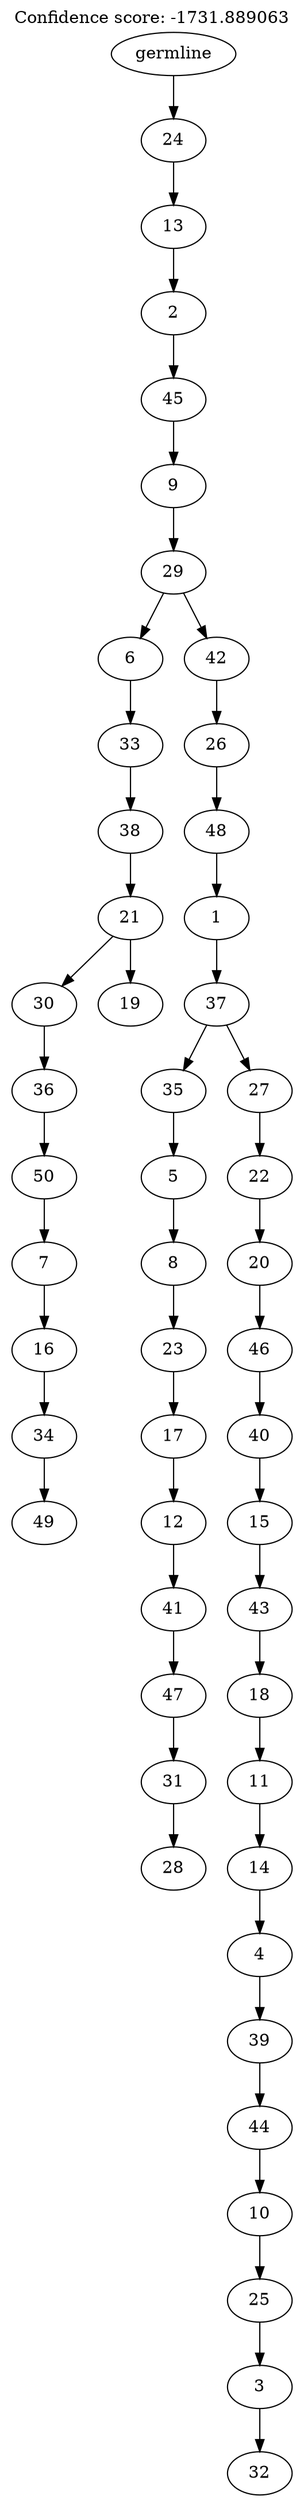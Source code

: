 digraph g {
	"49" -> "50";
	"50" [label="49"];
	"48" -> "49";
	"49" [label="34"];
	"47" -> "48";
	"48" [label="16"];
	"46" -> "47";
	"47" [label="7"];
	"45" -> "46";
	"46" [label="50"];
	"44" -> "45";
	"45" [label="36"];
	"42" -> "43";
	"43" [label="19"];
	"42" -> "44";
	"44" [label="30"];
	"41" -> "42";
	"42" [label="21"];
	"40" -> "41";
	"41" [label="38"];
	"39" -> "40";
	"40" [label="33"];
	"37" -> "38";
	"38" [label="28"];
	"36" -> "37";
	"37" [label="31"];
	"35" -> "36";
	"36" [label="47"];
	"34" -> "35";
	"35" [label="41"];
	"33" -> "34";
	"34" [label="12"];
	"32" -> "33";
	"33" [label="17"];
	"31" -> "32";
	"32" [label="23"];
	"30" -> "31";
	"31" [label="8"];
	"29" -> "30";
	"30" [label="5"];
	"27" -> "28";
	"28" [label="32"];
	"26" -> "27";
	"27" [label="3"];
	"25" -> "26";
	"26" [label="25"];
	"24" -> "25";
	"25" [label="10"];
	"23" -> "24";
	"24" [label="44"];
	"22" -> "23";
	"23" [label="39"];
	"21" -> "22";
	"22" [label="4"];
	"20" -> "21";
	"21" [label="14"];
	"19" -> "20";
	"20" [label="11"];
	"18" -> "19";
	"19" [label="18"];
	"17" -> "18";
	"18" [label="43"];
	"16" -> "17";
	"17" [label="15"];
	"15" -> "16";
	"16" [label="40"];
	"14" -> "15";
	"15" [label="46"];
	"13" -> "14";
	"14" [label="20"];
	"12" -> "13";
	"13" [label="22"];
	"11" -> "12";
	"12" [label="27"];
	"11" -> "29";
	"29" [label="35"];
	"10" -> "11";
	"11" [label="37"];
	"9" -> "10";
	"10" [label="1"];
	"8" -> "9";
	"9" [label="48"];
	"7" -> "8";
	"8" [label="26"];
	"6" -> "7";
	"7" [label="42"];
	"6" -> "39";
	"39" [label="6"];
	"5" -> "6";
	"6" [label="29"];
	"4" -> "5";
	"5" [label="9"];
	"3" -> "4";
	"4" [label="45"];
	"2" -> "3";
	"3" [label="2"];
	"1" -> "2";
	"2" [label="13"];
	"0" -> "1";
	"1" [label="24"];
	"0" [label="germline"];
	labelloc="t";
	label="Confidence score: -1731.889063";
}
